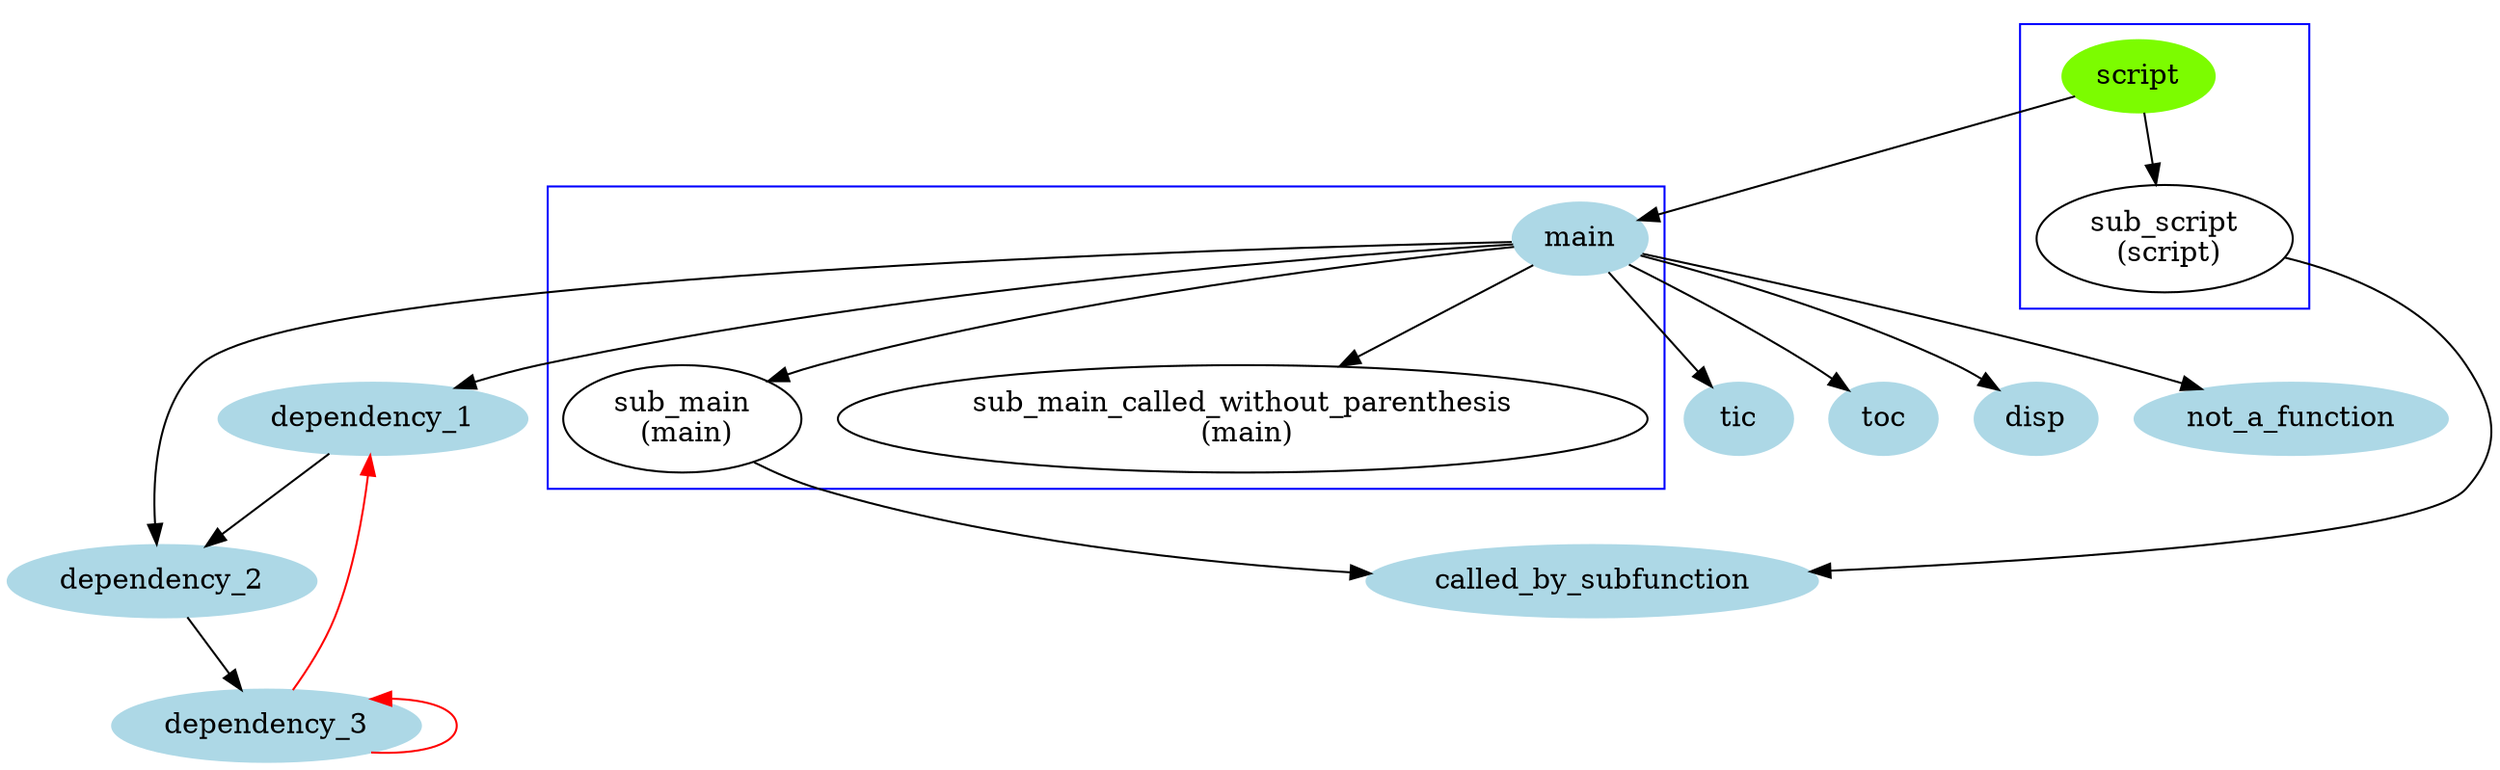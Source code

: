 /* Generated by mDepGen */
digraph dep {
node [shape = oval];
/* start of shape definitions */
"script" [color=lawngreen, style=filled];
"main" [color=lightblue, style=filled];
"dependency_1" [color=lightblue, style=filled];
"dependency_2" [color=lightblue, style=filled];
"dependency_3" [color=lightblue, style=filled];
"called_by_subfunction" [color=lightblue, style=filled];
"tic" [color=lightblue, style=filled];
"toc" [color=lightblue, style=filled];
"disp" [color=lightblue, style=filled];
"not_a_function" [color=lightblue, style=filled];
/* end of shape definitions */
/* start of subgraph definitions */
subgraph cluster005 {
color=blue;
    "main";
    "sub_main\n (main)";
    "sub_main_called_without_parenthesis\n (main)";
}
subgraph cluster006 {
color=blue;
    "script";
    "sub_script\n (script)";
}
/* end of subgraph definitions */
"script" -> "main" ;
"main" -> "dependency_1" ;
"dependency_1" -> "dependency_2" ;
"dependency_2" -> "dependency_3" ;
"dependency_3" -> "dependency_1"  [color=red];
"dependency_3" -> "dependency_3"  [color=red dir=back];
"main" -> "dependency_2" ;
"main" -> "sub_main\n (main)" ;
"sub_main\n (main)" -> "called_by_subfunction" ;
"main" -> "sub_main_called_without_parenthesis\n (main)" ;
"main" -> "tic" ;
"main" -> "toc" ;
"main" -> "disp" ;
"main" -> "not_a_function" ;
"script" -> "sub_script\n (script)" ;
"sub_script\n (script)" -> "called_by_subfunction" ;
}